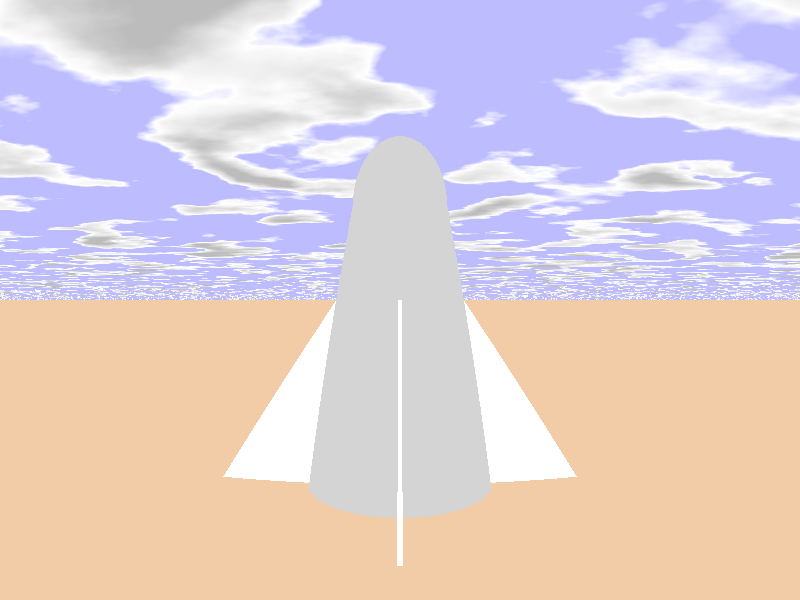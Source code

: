 // POV-Ray 3.6 / 3.7 Scene File "povroc1.pov"
// author: Friedrich A. Lohmueller, Aug-2005/Aug-2009/Jan-2011
// email:  Friedrich.Lohmueller_at_t-online.de
// homepage: http://www.f-lohmueller.de
//
#version 3.6; // 3.7;
global_settings{ assumed_gamma 1.0 }
global_settings { noise_generator 1 }
#default{ finish{ ambient 0.1 diffuse 0.9 }} 

#include "colors.inc"
#include "textures.inc"
// camera -------------------------------------------
#declare Cam0 =
  camera {ultra_wide_angle angle 80
               location  <0.0 , 1.0 ,-3.0>
               right     x*image_width/image_height
               look_at   <0.0 , 1.0 , 0.0>}
camera{Cam0}
// sun ------------------------------------------------
light_source{<1500,2500,-2500>
                    color White}
// sky ------------------------------------------------
plane{<0,1,0>,1 hollow rotate<0.1,0,0>
//keep attention: 
//place sun lower than the sky
  texture{ pigment{Bright_Blue_Sky}
           finish {ambient 1 diffuse 0}}
   scale 10000}
// ground -------------------------------------------------------------
plane{ <0,1,0>, 0 
       texture{ pigment { color rgb <0.80,0.55,0.35>*1.1}
                normal  { bumps 0.5 scale 0.035  }
                finish  { phong 0.1 } 
              } // end of texture
     } // end of plane

fog { fog_type   2
      distance   100
      color      White  
      fog_offset 0.1
      fog_alt    2.5
      turbulence 1.8
    }
//----------------------------------------------------------------------
//------------ rocket --------------------------------------------------
union{
//------- the body ---------------------------------------------------
cone{<0,0,0>,0.5,<0,1.5,0>,0.25
        texture{Chrome_Metal}}
//-------- the controll surfaces -----------------------------------
prism { -0.01 ,0.01 , 4
          <-1.00, 0.00>, 
          < 1.00, 0.00>, 
          < 0.00, 1.50>, 
          <-1.00, 0.00>
   rotate<-90,0,0> translate<0,0,0>
   texture { pigment{ color White }
             finish { phong 1.0}}
  } // -------------- xy-direction -------------
prism { -0.01 ,0.01 , 4
 <-1.00, 0.00>,< 1.00, 0.00>,< 0.00,1.50>,<-1.00, 0.00>
  rotate<-90,90,0> translate<0,0,0>
  texture { pigment{ color White}
            finish { phong 1.0}}
  } // -------------- zy-direction ------------
//-------- the top of the rocket ---------------------
sphere{<0,0,0>,0.25 scale <1,1.5,1>
           translate<0,1.5,0>
           texture{ Chrome_Metal }}
//--------------------------------------------------------------------
//----------------- ready for take off:
rotate<0,0,0> translate<0,0,0>} //end of union
//--------------------------------------------------------------end---




